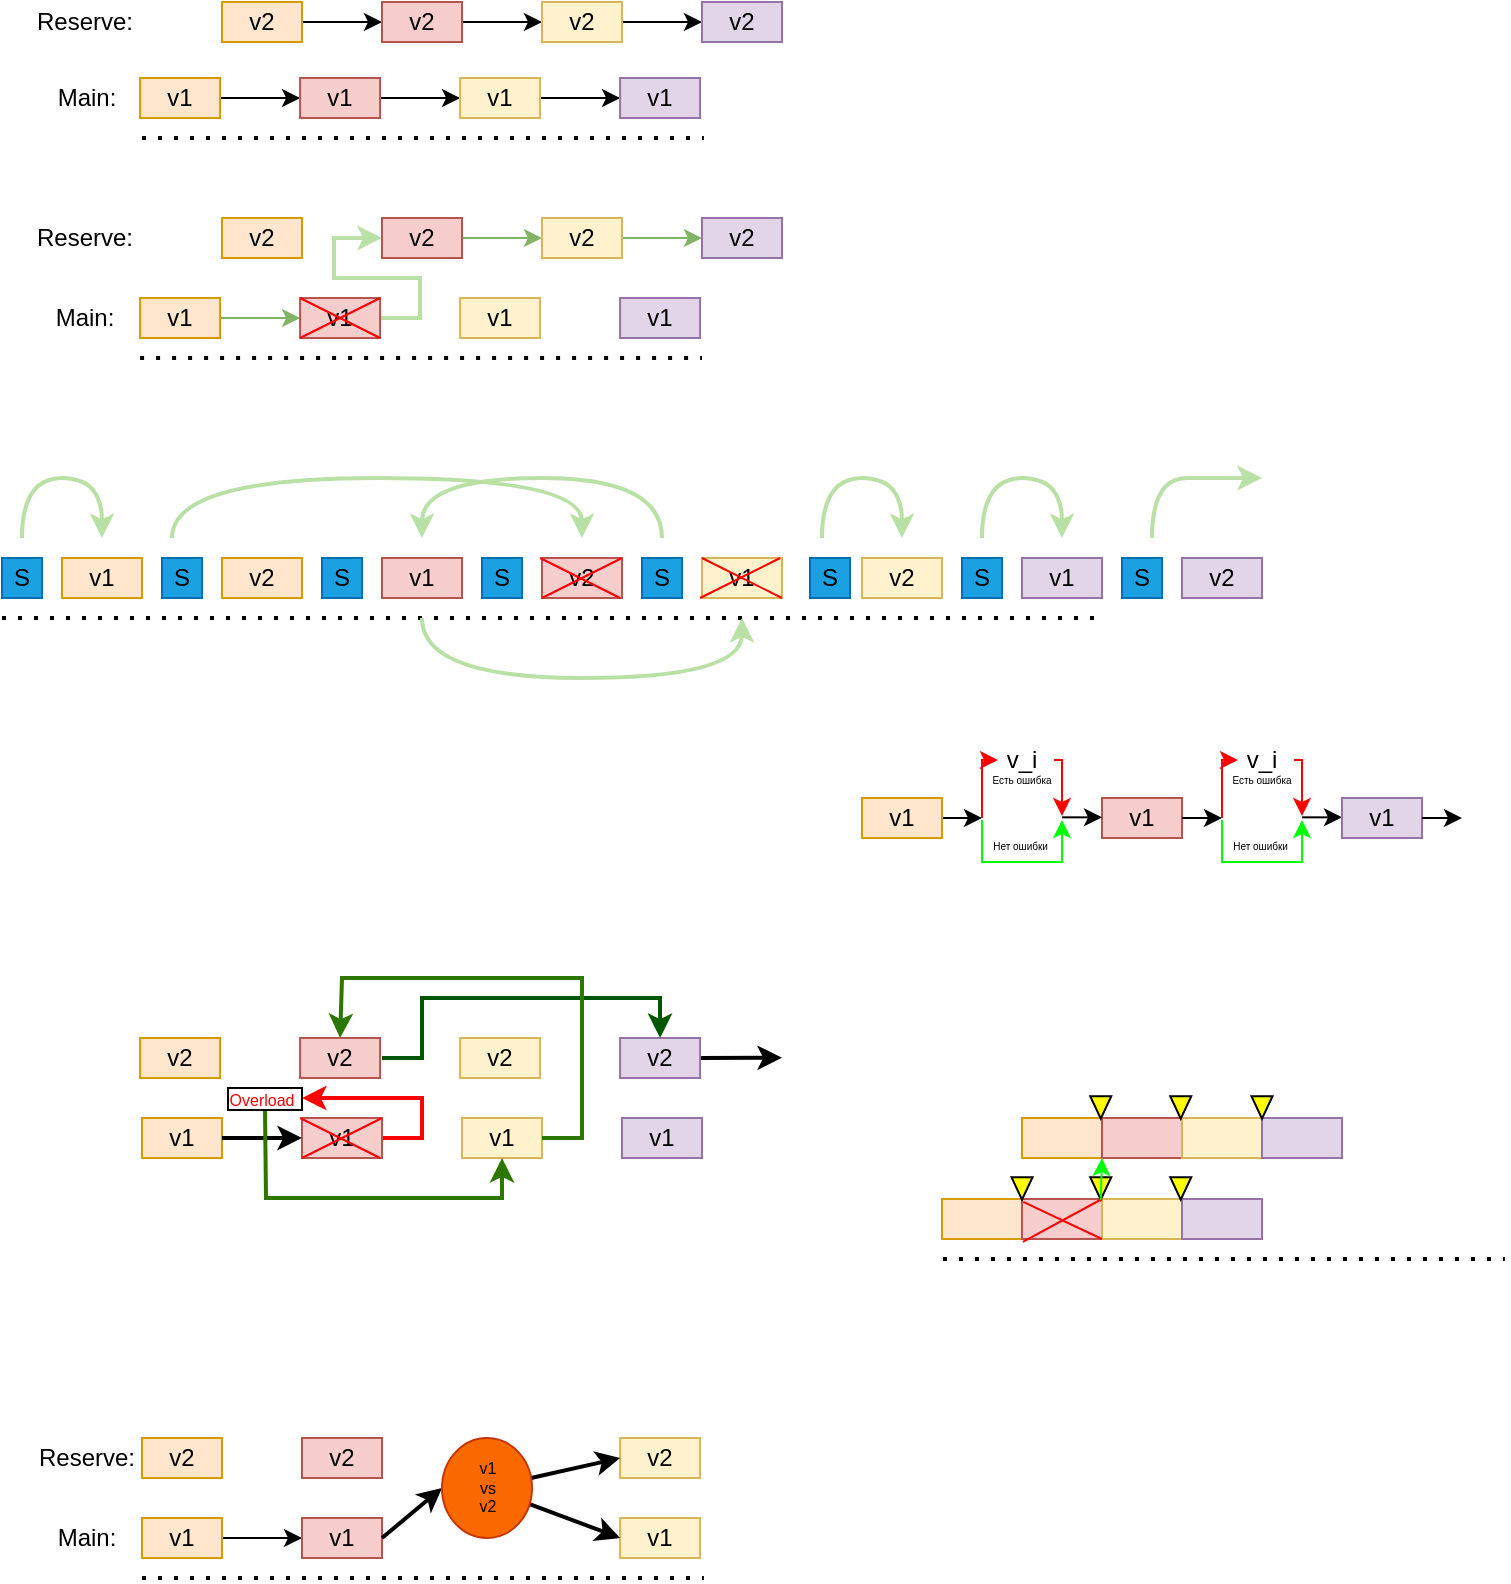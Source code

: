 <mxfile version="17.4.0" type="github">
  <diagram id="EM_qKB2MPKvF6qN4yPCp" name="Page-1">
    <mxGraphModel dx="475" dy="238" grid="0" gridSize="10" guides="1" tooltips="1" connect="1" arrows="1" fold="1" page="1" pageScale="1" pageWidth="827" pageHeight="1169" math="0" shadow="0">
      <root>
        <mxCell id="0" />
        <mxCell id="1" parent="0" />
        <mxCell id="EnMobQsevsdsLdu5N_tb-4" value="" style="edgeStyle=orthogonalEdgeStyle;rounded=0;orthogonalLoop=1;jettySize=auto;html=1;" parent="1" source="EnMobQsevsdsLdu5N_tb-1" target="EnMobQsevsdsLdu5N_tb-3" edge="1">
          <mxGeometry relative="1" as="geometry" />
        </mxCell>
        <mxCell id="EnMobQsevsdsLdu5N_tb-1" value="" style="rounded=0;whiteSpace=wrap;html=1;fillColor=#ffe6cc;strokeColor=#d79b00;" parent="1" vertex="1">
          <mxGeometry x="79.05" y="300" width="40" height="20" as="geometry" />
        </mxCell>
        <mxCell id="EnMobQsevsdsLdu5N_tb-2" value="" style="endArrow=none;dashed=1;html=1;dashPattern=1 3;strokeWidth=2;rounded=0;" parent="1" edge="1">
          <mxGeometry width="50" height="50" relative="1" as="geometry">
            <mxPoint x="80" y="330" as="sourcePoint" />
            <mxPoint x="360.952" y="330" as="targetPoint" />
          </mxGeometry>
        </mxCell>
        <mxCell id="EnMobQsevsdsLdu5N_tb-5" style="edgeStyle=orthogonalEdgeStyle;rounded=0;orthogonalLoop=1;jettySize=auto;html=1;" parent="1" source="EnMobQsevsdsLdu5N_tb-3" edge="1">
          <mxGeometry relative="1" as="geometry">
            <mxPoint x="239.05" y="310" as="targetPoint" />
          </mxGeometry>
        </mxCell>
        <mxCell id="EnMobQsevsdsLdu5N_tb-3" value="" style="whiteSpace=wrap;html=1;rounded=0;fillColor=#f8cecc;strokeColor=#b85450;" parent="1" vertex="1">
          <mxGeometry x="159.05" y="300" width="40" height="20" as="geometry" />
        </mxCell>
        <mxCell id="EnMobQsevsdsLdu5N_tb-8" value="" style="edgeStyle=orthogonalEdgeStyle;rounded=0;orthogonalLoop=1;jettySize=auto;html=1;" parent="1" source="EnMobQsevsdsLdu5N_tb-6" target="EnMobQsevsdsLdu5N_tb-7" edge="1">
          <mxGeometry relative="1" as="geometry" />
        </mxCell>
        <mxCell id="EnMobQsevsdsLdu5N_tb-6" value="" style="whiteSpace=wrap;html=1;rounded=0;fillColor=#fff2cc;strokeColor=#d6b656;" parent="1" vertex="1">
          <mxGeometry x="239.05" y="300" width="40" height="20" as="geometry" />
        </mxCell>
        <mxCell id="EnMobQsevsdsLdu5N_tb-7" value="" style="whiteSpace=wrap;html=1;rounded=0;fillColor=#e1d5e7;strokeColor=#9673a6;" parent="1" vertex="1">
          <mxGeometry x="319.05" y="300" width="40" height="20" as="geometry" />
        </mxCell>
        <mxCell id="EnMobQsevsdsLdu5N_tb-9" value="v1" style="text;html=1;strokeColor=none;fillColor=none;align=center;verticalAlign=middle;whiteSpace=wrap;rounded=0;" parent="1" vertex="1">
          <mxGeometry x="84.05" y="302.5" width="30" height="15" as="geometry" />
        </mxCell>
        <mxCell id="EnMobQsevsdsLdu5N_tb-14" value="v1" style="text;html=1;strokeColor=none;fillColor=none;align=center;verticalAlign=middle;whiteSpace=wrap;rounded=0;" parent="1" vertex="1">
          <mxGeometry x="164.05" y="302.5" width="30" height="15" as="geometry" />
        </mxCell>
        <mxCell id="EnMobQsevsdsLdu5N_tb-15" value="v1" style="text;html=1;strokeColor=none;fillColor=none;align=center;verticalAlign=middle;whiteSpace=wrap;rounded=0;" parent="1" vertex="1">
          <mxGeometry x="244.05" y="302.5" width="30" height="15" as="geometry" />
        </mxCell>
        <mxCell id="EnMobQsevsdsLdu5N_tb-16" value="v1" style="text;html=1;strokeColor=none;fillColor=none;align=center;verticalAlign=middle;whiteSpace=wrap;rounded=0;" parent="1" vertex="1">
          <mxGeometry x="324.05" y="302.5" width="30" height="15" as="geometry" />
        </mxCell>
        <mxCell id="EnMobQsevsdsLdu5N_tb-17" value="" style="edgeStyle=orthogonalEdgeStyle;rounded=0;orthogonalLoop=1;jettySize=auto;html=1;" parent="1" source="EnMobQsevsdsLdu5N_tb-18" target="EnMobQsevsdsLdu5N_tb-20" edge="1">
          <mxGeometry relative="1" as="geometry" />
        </mxCell>
        <mxCell id="EnMobQsevsdsLdu5N_tb-18" value="" style="rounded=0;whiteSpace=wrap;html=1;fillColor=#ffe6cc;strokeColor=#d79b00;" parent="1" vertex="1">
          <mxGeometry x="120" y="262" width="40" height="20" as="geometry" />
        </mxCell>
        <mxCell id="EnMobQsevsdsLdu5N_tb-19" style="edgeStyle=orthogonalEdgeStyle;rounded=0;orthogonalLoop=1;jettySize=auto;html=1;" parent="1" source="EnMobQsevsdsLdu5N_tb-20" edge="1">
          <mxGeometry relative="1" as="geometry">
            <mxPoint x="280" y="272" as="targetPoint" />
          </mxGeometry>
        </mxCell>
        <mxCell id="EnMobQsevsdsLdu5N_tb-20" value="" style="whiteSpace=wrap;html=1;rounded=0;fillColor=#f8cecc;strokeColor=#b85450;" parent="1" vertex="1">
          <mxGeometry x="200" y="262" width="40" height="20" as="geometry" />
        </mxCell>
        <mxCell id="EnMobQsevsdsLdu5N_tb-21" value="" style="edgeStyle=orthogonalEdgeStyle;rounded=0;orthogonalLoop=1;jettySize=auto;html=1;" parent="1" source="EnMobQsevsdsLdu5N_tb-22" target="EnMobQsevsdsLdu5N_tb-23" edge="1">
          <mxGeometry relative="1" as="geometry" />
        </mxCell>
        <mxCell id="EnMobQsevsdsLdu5N_tb-22" value="" style="whiteSpace=wrap;html=1;rounded=0;fillColor=#fff2cc;strokeColor=#d6b656;" parent="1" vertex="1">
          <mxGeometry x="280" y="262" width="40" height="20" as="geometry" />
        </mxCell>
        <mxCell id="EnMobQsevsdsLdu5N_tb-23" value="" style="whiteSpace=wrap;html=1;rounded=0;fillColor=#e1d5e7;strokeColor=#9673a6;" parent="1" vertex="1">
          <mxGeometry x="360" y="262" width="40" height="20" as="geometry" />
        </mxCell>
        <mxCell id="EnMobQsevsdsLdu5N_tb-24" value="v2" style="text;html=1;strokeColor=none;fillColor=none;align=center;verticalAlign=middle;whiteSpace=wrap;rounded=0;" parent="1" vertex="1">
          <mxGeometry x="125" y="264.5" width="30" height="15" as="geometry" />
        </mxCell>
        <mxCell id="EnMobQsevsdsLdu5N_tb-28" value="v2" style="text;html=1;strokeColor=none;fillColor=none;align=center;verticalAlign=middle;whiteSpace=wrap;rounded=0;" parent="1" vertex="1">
          <mxGeometry x="205" y="264.5" width="30" height="15" as="geometry" />
        </mxCell>
        <mxCell id="EnMobQsevsdsLdu5N_tb-29" value="v2" style="text;html=1;strokeColor=none;fillColor=none;align=center;verticalAlign=middle;whiteSpace=wrap;rounded=0;" parent="1" vertex="1">
          <mxGeometry x="285" y="264.5" width="30" height="15" as="geometry" />
        </mxCell>
        <mxCell id="EnMobQsevsdsLdu5N_tb-30" value="v2" style="text;html=1;strokeColor=none;fillColor=none;align=center;verticalAlign=middle;whiteSpace=wrap;rounded=0;" parent="1" vertex="1">
          <mxGeometry x="365" y="264.5" width="30" height="15" as="geometry" />
        </mxCell>
        <mxCell id="EnMobQsevsdsLdu5N_tb-31" value="Main:" style="text;html=1;strokeColor=none;fillColor=none;align=center;verticalAlign=middle;whiteSpace=wrap;rounded=0;" parent="1" vertex="1">
          <mxGeometry x="25" y="300" width="55" height="20" as="geometry" />
        </mxCell>
        <mxCell id="EnMobQsevsdsLdu5N_tb-32" value="Reserve:" style="text;html=1;strokeColor=none;fillColor=none;align=center;verticalAlign=middle;whiteSpace=wrap;rounded=0;" parent="1" vertex="1">
          <mxGeometry x="24.05" y="262" width="55" height="20" as="geometry" />
        </mxCell>
        <mxCell id="EnMobQsevsdsLdu5N_tb-56" value="" style="edgeStyle=orthogonalEdgeStyle;rounded=0;orthogonalLoop=1;jettySize=auto;html=1;fillColor=#d5e8d4;strokeColor=#82b366;" parent="1" source="EnMobQsevsdsLdu5N_tb-57" target="EnMobQsevsdsLdu5N_tb-60" edge="1">
          <mxGeometry relative="1" as="geometry" />
        </mxCell>
        <mxCell id="EnMobQsevsdsLdu5N_tb-57" value="" style="rounded=0;whiteSpace=wrap;html=1;fillColor=#ffe6cc;strokeColor=#d79b00;" parent="1" vertex="1">
          <mxGeometry x="79.05" y="410" width="40" height="20" as="geometry" />
        </mxCell>
        <mxCell id="EnMobQsevsdsLdu5N_tb-58" value="" style="endArrow=none;dashed=1;html=1;dashPattern=1 3;strokeWidth=2;rounded=0;" parent="1" edge="1">
          <mxGeometry width="50" height="50" relative="1" as="geometry">
            <mxPoint x="79.05" y="440" as="sourcePoint" />
            <mxPoint x="360.002" y="440" as="targetPoint" />
          </mxGeometry>
        </mxCell>
        <mxCell id="EnMobQsevsdsLdu5N_tb-84" style="edgeStyle=orthogonalEdgeStyle;rounded=0;orthogonalLoop=1;jettySize=auto;html=1;exitX=1;exitY=0.5;exitDx=0;exitDy=0;entryX=0;entryY=0.5;entryDx=0;entryDy=0;strokeColor=#B9E0A5;strokeWidth=2;" parent="1" source="EnMobQsevsdsLdu5N_tb-60" target="EnMobQsevsdsLdu5N_tb-71" edge="1">
          <mxGeometry relative="1" as="geometry">
            <Array as="points">
              <mxPoint x="219" y="420" />
              <mxPoint x="219" y="400" />
              <mxPoint x="176" y="400" />
              <mxPoint x="176" y="380" />
            </Array>
          </mxGeometry>
        </mxCell>
        <mxCell id="EnMobQsevsdsLdu5N_tb-60" value="" style="whiteSpace=wrap;html=1;rounded=0;fillColor=#f8cecc;strokeColor=#b85450;" parent="1" vertex="1">
          <mxGeometry x="159.05" y="410" width="40" height="20" as="geometry" />
        </mxCell>
        <mxCell id="EnMobQsevsdsLdu5N_tb-62" value="" style="whiteSpace=wrap;html=1;rounded=0;fillColor=#fff2cc;strokeColor=#d6b656;" parent="1" vertex="1">
          <mxGeometry x="239.05" y="410" width="40" height="20" as="geometry" />
        </mxCell>
        <mxCell id="EnMobQsevsdsLdu5N_tb-63" value="" style="whiteSpace=wrap;html=1;rounded=0;fillColor=#e1d5e7;strokeColor=#9673a6;" parent="1" vertex="1">
          <mxGeometry x="319.05" y="410" width="40" height="20" as="geometry" />
        </mxCell>
        <mxCell id="EnMobQsevsdsLdu5N_tb-64" value="v1" style="text;html=1;strokeColor=none;fillColor=none;align=center;verticalAlign=middle;whiteSpace=wrap;rounded=0;" parent="1" vertex="1">
          <mxGeometry x="84.05" y="412.5" width="30" height="15" as="geometry" />
        </mxCell>
        <mxCell id="EnMobQsevsdsLdu5N_tb-65" value="v1" style="text;html=1;strokeColor=none;fillColor=none;align=center;verticalAlign=middle;whiteSpace=wrap;rounded=0;" parent="1" vertex="1">
          <mxGeometry x="164.05" y="412.5" width="30" height="15" as="geometry" />
        </mxCell>
        <mxCell id="EnMobQsevsdsLdu5N_tb-66" value="v1" style="text;html=1;strokeColor=none;fillColor=none;align=center;verticalAlign=middle;whiteSpace=wrap;rounded=0;" parent="1" vertex="1">
          <mxGeometry x="244.05" y="412.5" width="30" height="15" as="geometry" />
        </mxCell>
        <mxCell id="EnMobQsevsdsLdu5N_tb-67" value="v1" style="text;html=1;strokeColor=none;fillColor=none;align=center;verticalAlign=middle;whiteSpace=wrap;rounded=0;" parent="1" vertex="1">
          <mxGeometry x="324.05" y="412.5" width="30" height="15" as="geometry" />
        </mxCell>
        <mxCell id="EnMobQsevsdsLdu5N_tb-69" value="" style="rounded=0;whiteSpace=wrap;html=1;fillColor=#ffe6cc;strokeColor=#d79b00;" parent="1" vertex="1">
          <mxGeometry x="120" y="370" width="40" height="20" as="geometry" />
        </mxCell>
        <mxCell id="EnMobQsevsdsLdu5N_tb-70" style="edgeStyle=orthogonalEdgeStyle;rounded=0;orthogonalLoop=1;jettySize=auto;html=1;fillColor=#d5e8d4;strokeColor=#82b366;" parent="1" source="EnMobQsevsdsLdu5N_tb-71" edge="1">
          <mxGeometry relative="1" as="geometry">
            <mxPoint x="280.0" y="380" as="targetPoint" />
          </mxGeometry>
        </mxCell>
        <mxCell id="EnMobQsevsdsLdu5N_tb-71" value="" style="whiteSpace=wrap;html=1;rounded=0;fillColor=#f8cecc;strokeColor=#b85450;" parent="1" vertex="1">
          <mxGeometry x="200" y="370" width="40" height="20" as="geometry" />
        </mxCell>
        <mxCell id="EnMobQsevsdsLdu5N_tb-72" value="" style="edgeStyle=orthogonalEdgeStyle;rounded=0;orthogonalLoop=1;jettySize=auto;html=1;fillColor=#d5e8d4;strokeColor=#82b366;" parent="1" source="EnMobQsevsdsLdu5N_tb-73" target="EnMobQsevsdsLdu5N_tb-74" edge="1">
          <mxGeometry relative="1" as="geometry" />
        </mxCell>
        <mxCell id="EnMobQsevsdsLdu5N_tb-73" value="" style="whiteSpace=wrap;html=1;rounded=0;fillColor=#fff2cc;strokeColor=#d6b656;" parent="1" vertex="1">
          <mxGeometry x="280" y="370" width="40" height="20" as="geometry" />
        </mxCell>
        <mxCell id="EnMobQsevsdsLdu5N_tb-74" value="" style="whiteSpace=wrap;html=1;rounded=0;fillColor=#e1d5e7;strokeColor=#9673a6;" parent="1" vertex="1">
          <mxGeometry x="360" y="370" width="40" height="20" as="geometry" />
        </mxCell>
        <mxCell id="EnMobQsevsdsLdu5N_tb-75" value="v2" style="text;html=1;strokeColor=none;fillColor=none;align=center;verticalAlign=middle;whiteSpace=wrap;rounded=0;" parent="1" vertex="1">
          <mxGeometry x="125" y="372.5" width="30" height="15" as="geometry" />
        </mxCell>
        <mxCell id="EnMobQsevsdsLdu5N_tb-76" value="v2" style="text;html=1;strokeColor=none;fillColor=none;align=center;verticalAlign=middle;whiteSpace=wrap;rounded=0;" parent="1" vertex="1">
          <mxGeometry x="205" y="372.5" width="30" height="15" as="geometry" />
        </mxCell>
        <mxCell id="EnMobQsevsdsLdu5N_tb-77" value="v2" style="text;html=1;strokeColor=none;fillColor=none;align=center;verticalAlign=middle;whiteSpace=wrap;rounded=0;" parent="1" vertex="1">
          <mxGeometry x="285" y="372.5" width="30" height="15" as="geometry" />
        </mxCell>
        <mxCell id="EnMobQsevsdsLdu5N_tb-78" value="v2" style="text;html=1;strokeColor=none;fillColor=none;align=center;verticalAlign=middle;whiteSpace=wrap;rounded=0;" parent="1" vertex="1">
          <mxGeometry x="365" y="372.5" width="30" height="15" as="geometry" />
        </mxCell>
        <mxCell id="EnMobQsevsdsLdu5N_tb-79" value="Main:" style="text;html=1;strokeColor=none;fillColor=none;align=center;verticalAlign=middle;whiteSpace=wrap;rounded=0;" parent="1" vertex="1">
          <mxGeometry x="24.05" y="410" width="55" height="20" as="geometry" />
        </mxCell>
        <mxCell id="EnMobQsevsdsLdu5N_tb-80" value="Reserve:" style="text;html=1;strokeColor=none;fillColor=none;align=center;verticalAlign=middle;whiteSpace=wrap;rounded=0;" parent="1" vertex="1">
          <mxGeometry x="24.05" y="370" width="55" height="20" as="geometry" />
        </mxCell>
        <mxCell id="EnMobQsevsdsLdu5N_tb-81" value="" style="endArrow=none;html=1;rounded=0;strokeColor=#FF0000;" parent="1" edge="1">
          <mxGeometry width="50" height="50" relative="1" as="geometry">
            <mxPoint x="159.05" y="430" as="sourcePoint" />
            <mxPoint x="199.05" y="410" as="targetPoint" />
          </mxGeometry>
        </mxCell>
        <mxCell id="EnMobQsevsdsLdu5N_tb-82" value="" style="endArrow=none;html=1;rounded=0;strokeColor=#FF0000;" parent="1" edge="1">
          <mxGeometry width="50" height="50" relative="1" as="geometry">
            <mxPoint x="159.05" y="410" as="sourcePoint" />
            <mxPoint x="199.05" y="430" as="targetPoint" />
            <Array as="points">
              <mxPoint x="179.05" y="420" />
            </Array>
          </mxGeometry>
        </mxCell>
        <mxCell id="EnMobQsevsdsLdu5N_tb-86" value="" style="rounded=0;whiteSpace=wrap;html=1;fillColor=#ffe6cc;strokeColor=#d79b00;" parent="1" vertex="1">
          <mxGeometry x="40" y="540" width="40" height="20" as="geometry" />
        </mxCell>
        <mxCell id="EnMobQsevsdsLdu5N_tb-88" value="" style="whiteSpace=wrap;html=1;rounded=0;fillColor=#f8cecc;strokeColor=#b85450;" parent="1" vertex="1">
          <mxGeometry x="200" y="540" width="40" height="20" as="geometry" />
        </mxCell>
        <mxCell id="EnMobQsevsdsLdu5N_tb-90" value="" style="whiteSpace=wrap;html=1;rounded=0;fillColor=#fff2cc;strokeColor=#d6b656;" parent="1" vertex="1">
          <mxGeometry x="360" y="540" width="40" height="20" as="geometry" />
        </mxCell>
        <mxCell id="EnMobQsevsdsLdu5N_tb-91" value="" style="whiteSpace=wrap;html=1;rounded=0;fillColor=#e1d5e7;strokeColor=#9673a6;" parent="1" vertex="1">
          <mxGeometry x="520" y="540" width="40" height="20" as="geometry" />
        </mxCell>
        <mxCell id="EnMobQsevsdsLdu5N_tb-92" value="v1" style="text;html=1;strokeColor=none;fillColor=none;align=center;verticalAlign=middle;whiteSpace=wrap;rounded=0;" parent="1" vertex="1">
          <mxGeometry x="45" y="542.5" width="30" height="15" as="geometry" />
        </mxCell>
        <mxCell id="EnMobQsevsdsLdu5N_tb-93" value="v1" style="text;html=1;strokeColor=none;fillColor=none;align=center;verticalAlign=middle;whiteSpace=wrap;rounded=0;" parent="1" vertex="1">
          <mxGeometry x="205" y="542.5" width="30" height="15" as="geometry" />
        </mxCell>
        <mxCell id="EnMobQsevsdsLdu5N_tb-94" value="v1" style="text;html=1;strokeColor=none;fillColor=none;align=center;verticalAlign=middle;whiteSpace=wrap;rounded=0;" parent="1" vertex="1">
          <mxGeometry x="365" y="542.5" width="30" height="15" as="geometry" />
        </mxCell>
        <mxCell id="EnMobQsevsdsLdu5N_tb-95" value="v1" style="text;html=1;strokeColor=none;fillColor=none;align=center;verticalAlign=middle;whiteSpace=wrap;rounded=0;" parent="1" vertex="1">
          <mxGeometry x="525" y="542.5" width="30" height="15" as="geometry" />
        </mxCell>
        <mxCell id="EnMobQsevsdsLdu5N_tb-97" value="" style="rounded=0;whiteSpace=wrap;html=1;fillColor=#ffe6cc;strokeColor=#d79b00;" parent="1" vertex="1">
          <mxGeometry x="120" y="540" width="40" height="20" as="geometry" />
        </mxCell>
        <mxCell id="EnMobQsevsdsLdu5N_tb-99" value="" style="whiteSpace=wrap;html=1;rounded=0;fillColor=#f8cecc;strokeColor=#b85450;" parent="1" vertex="1">
          <mxGeometry x="280" y="540" width="40" height="20" as="geometry" />
        </mxCell>
        <mxCell id="EnMobQsevsdsLdu5N_tb-101" value="" style="whiteSpace=wrap;html=1;rounded=0;fillColor=#fff2cc;strokeColor=#d6b656;" parent="1" vertex="1">
          <mxGeometry x="440" y="540" width="40" height="20" as="geometry" />
        </mxCell>
        <mxCell id="EnMobQsevsdsLdu5N_tb-102" value="" style="whiteSpace=wrap;html=1;rounded=0;fillColor=#e1d5e7;strokeColor=#9673a6;" parent="1" vertex="1">
          <mxGeometry x="600" y="540" width="40" height="20" as="geometry" />
        </mxCell>
        <mxCell id="EnMobQsevsdsLdu5N_tb-103" value="v2" style="text;html=1;strokeColor=none;fillColor=none;align=center;verticalAlign=middle;whiteSpace=wrap;rounded=0;" parent="1" vertex="1">
          <mxGeometry x="125" y="542.5" width="30" height="15" as="geometry" />
        </mxCell>
        <mxCell id="EnMobQsevsdsLdu5N_tb-104" value="v2" style="text;html=1;strokeColor=none;fillColor=none;align=center;verticalAlign=middle;whiteSpace=wrap;rounded=0;" parent="1" vertex="1">
          <mxGeometry x="285" y="542.5" width="30" height="15" as="geometry" />
        </mxCell>
        <mxCell id="EnMobQsevsdsLdu5N_tb-105" value="v2" style="text;html=1;strokeColor=none;fillColor=none;align=center;verticalAlign=middle;whiteSpace=wrap;rounded=0;" parent="1" vertex="1">
          <mxGeometry x="445" y="542.5" width="30" height="15" as="geometry" />
        </mxCell>
        <mxCell id="EnMobQsevsdsLdu5N_tb-106" value="v2" style="text;html=1;strokeColor=none;fillColor=none;align=center;verticalAlign=middle;whiteSpace=wrap;rounded=0;" parent="1" vertex="1">
          <mxGeometry x="605" y="542.5" width="30" height="15" as="geometry" />
        </mxCell>
        <mxCell id="EnMobQsevsdsLdu5N_tb-108" value="" style="rounded=0;whiteSpace=wrap;html=1;fillColor=#1ba1e2;fontColor=#ffffff;strokeColor=#006EAF;" parent="1" vertex="1">
          <mxGeometry x="170" y="540" width="20" height="20" as="geometry" />
        </mxCell>
        <mxCell id="EnMobQsevsdsLdu5N_tb-109" value="S" style="text;html=1;strokeColor=none;fillColor=none;align=center;verticalAlign=middle;whiteSpace=wrap;rounded=0;" parent="1" vertex="1">
          <mxGeometry x="175" y="545" width="10" height="10" as="geometry" />
        </mxCell>
        <mxCell id="EnMobQsevsdsLdu5N_tb-110" value="" style="rounded=0;whiteSpace=wrap;html=1;fillColor=#1ba1e2;fontColor=#ffffff;strokeColor=#006EAF;" parent="1" vertex="1">
          <mxGeometry x="330" y="540" width="20" height="20" as="geometry" />
        </mxCell>
        <mxCell id="EnMobQsevsdsLdu5N_tb-111" value="S" style="text;html=1;strokeColor=none;fillColor=none;align=center;verticalAlign=middle;whiteSpace=wrap;rounded=0;" parent="1" vertex="1">
          <mxGeometry x="335" y="545" width="10" height="10" as="geometry" />
        </mxCell>
        <mxCell id="EnMobQsevsdsLdu5N_tb-112" value="" style="rounded=0;whiteSpace=wrap;html=1;fillColor=#1ba1e2;fontColor=#ffffff;strokeColor=#006EAF;" parent="1" vertex="1">
          <mxGeometry x="490" y="540" width="20" height="20" as="geometry" />
        </mxCell>
        <mxCell id="EnMobQsevsdsLdu5N_tb-113" value="S" style="text;html=1;strokeColor=none;fillColor=none;align=center;verticalAlign=middle;whiteSpace=wrap;rounded=0;" parent="1" vertex="1">
          <mxGeometry x="495" y="545" width="10" height="10" as="geometry" />
        </mxCell>
        <mxCell id="EnMobQsevsdsLdu5N_tb-115" value="" style="endArrow=none;dashed=1;html=1;dashPattern=1 3;strokeWidth=2;rounded=0;" parent="1" edge="1">
          <mxGeometry width="50" height="50" relative="1" as="geometry">
            <mxPoint x="10" y="570" as="sourcePoint" />
            <mxPoint x="560" y="570" as="targetPoint" />
          </mxGeometry>
        </mxCell>
        <mxCell id="EnMobQsevsdsLdu5N_tb-116" value="" style="rounded=0;whiteSpace=wrap;html=1;fillColor=#1ba1e2;fontColor=#ffffff;strokeColor=#006EAF;" parent="1" vertex="1">
          <mxGeometry x="10" y="540" width="20" height="20" as="geometry" />
        </mxCell>
        <mxCell id="EnMobQsevsdsLdu5N_tb-117" value="S" style="text;html=1;strokeColor=none;fillColor=none;align=center;verticalAlign=middle;whiteSpace=wrap;rounded=0;" parent="1" vertex="1">
          <mxGeometry x="15" y="545" width="10" height="10" as="geometry" />
        </mxCell>
        <mxCell id="EnMobQsevsdsLdu5N_tb-118" value="" style="curved=1;endArrow=classic;html=1;rounded=0;strokeColor=#B9E0A5;strokeWidth=2;" parent="1" edge="1">
          <mxGeometry width="50" height="50" relative="1" as="geometry">
            <mxPoint x="20" y="530" as="sourcePoint" />
            <mxPoint x="60" y="530" as="targetPoint" />
            <Array as="points">
              <mxPoint x="20" y="500" />
              <mxPoint x="60" y="500" />
            </Array>
          </mxGeometry>
        </mxCell>
        <mxCell id="EnMobQsevsdsLdu5N_tb-119" value="" style="rounded=0;whiteSpace=wrap;html=1;fillColor=#1ba1e2;fontColor=#ffffff;strokeColor=#006EAF;" parent="1" vertex="1">
          <mxGeometry x="90" y="540" width="20" height="20" as="geometry" />
        </mxCell>
        <mxCell id="EnMobQsevsdsLdu5N_tb-120" value="S" style="text;html=1;strokeColor=none;fillColor=none;align=center;verticalAlign=middle;whiteSpace=wrap;rounded=0;" parent="1" vertex="1">
          <mxGeometry x="95" y="545" width="10" height="10" as="geometry" />
        </mxCell>
        <mxCell id="EnMobQsevsdsLdu5N_tb-121" value="" style="rounded=0;whiteSpace=wrap;html=1;fillColor=#1ba1e2;fontColor=#ffffff;strokeColor=#006EAF;" parent="1" vertex="1">
          <mxGeometry x="250" y="540" width="20" height="20" as="geometry" />
        </mxCell>
        <mxCell id="EnMobQsevsdsLdu5N_tb-122" value="S" style="text;html=1;strokeColor=none;fillColor=none;align=center;verticalAlign=middle;whiteSpace=wrap;rounded=0;" parent="1" vertex="1">
          <mxGeometry x="255" y="545" width="10" height="10" as="geometry" />
        </mxCell>
        <mxCell id="EnMobQsevsdsLdu5N_tb-125" value="" style="rounded=0;whiteSpace=wrap;html=1;fillColor=#1ba1e2;fontColor=#ffffff;strokeColor=#006EAF;" parent="1" vertex="1">
          <mxGeometry x="414" y="540" width="20" height="20" as="geometry" />
        </mxCell>
        <mxCell id="EnMobQsevsdsLdu5N_tb-126" value="S" style="text;html=1;strokeColor=none;fillColor=none;align=center;verticalAlign=middle;whiteSpace=wrap;rounded=0;" parent="1" vertex="1">
          <mxGeometry x="419" y="545" width="10" height="10" as="geometry" />
        </mxCell>
        <mxCell id="EnMobQsevsdsLdu5N_tb-127" value="" style="rounded=0;whiteSpace=wrap;html=1;fillColor=#1ba1e2;fontColor=#ffffff;strokeColor=#006EAF;" parent="1" vertex="1">
          <mxGeometry x="570" y="540" width="20" height="20" as="geometry" />
        </mxCell>
        <mxCell id="EnMobQsevsdsLdu5N_tb-128" value="S" style="text;html=1;strokeColor=none;fillColor=none;align=center;verticalAlign=middle;whiteSpace=wrap;rounded=0;" parent="1" vertex="1">
          <mxGeometry x="575" y="545" width="10" height="10" as="geometry" />
        </mxCell>
        <mxCell id="EnMobQsevsdsLdu5N_tb-129" value="" style="curved=1;endArrow=classic;html=1;rounded=0;strokeColor=#B9E0A5;strokeWidth=2;" parent="1" edge="1">
          <mxGeometry width="50" height="50" relative="1" as="geometry">
            <mxPoint x="95" y="530" as="sourcePoint" />
            <mxPoint x="300" y="530" as="targetPoint" />
            <Array as="points">
              <mxPoint x="95" y="500" />
              <mxPoint x="300" y="500" />
            </Array>
          </mxGeometry>
        </mxCell>
        <mxCell id="EnMobQsevsdsLdu5N_tb-130" value="" style="endArrow=none;html=1;rounded=0;strokeColor=#FF0000;" parent="1" edge="1">
          <mxGeometry width="50" height="50" relative="1" as="geometry">
            <mxPoint x="359.05" y="560" as="sourcePoint" />
            <mxPoint x="399.05" y="540" as="targetPoint" />
          </mxGeometry>
        </mxCell>
        <mxCell id="EnMobQsevsdsLdu5N_tb-131" value="" style="endArrow=none;html=1;rounded=0;strokeColor=#FF0000;exitX=0;exitY=0;exitDx=0;exitDy=0;entryX=1;entryY=1;entryDx=0;entryDy=0;" parent="1" source="EnMobQsevsdsLdu5N_tb-90" target="EnMobQsevsdsLdu5N_tb-90" edge="1">
          <mxGeometry width="50" height="50" relative="1" as="geometry">
            <mxPoint x="369.05" y="570" as="sourcePoint" />
            <mxPoint x="409.05" y="550" as="targetPoint" />
          </mxGeometry>
        </mxCell>
        <mxCell id="EnMobQsevsdsLdu5N_tb-132" value="" style="endArrow=none;html=1;rounded=0;strokeColor=#FF0000;exitX=0;exitY=0;exitDx=0;exitDy=0;entryX=1;entryY=1;entryDx=0;entryDy=0;" parent="1" edge="1">
          <mxGeometry width="50" height="50" relative="1" as="geometry">
            <mxPoint x="279.05" y="540" as="sourcePoint" />
            <mxPoint x="319.05" y="560" as="targetPoint" />
          </mxGeometry>
        </mxCell>
        <mxCell id="EnMobQsevsdsLdu5N_tb-133" value="" style="endArrow=none;html=1;rounded=0;strokeColor=#FF0000;exitX=0;exitY=1;exitDx=0;exitDy=0;entryX=1;entryY=0;entryDx=0;entryDy=0;" parent="1" source="EnMobQsevsdsLdu5N_tb-99" target="EnMobQsevsdsLdu5N_tb-99" edge="1">
          <mxGeometry width="50" height="50" relative="1" as="geometry">
            <mxPoint x="289.05" y="550" as="sourcePoint" />
            <mxPoint x="329.05" y="570" as="targetPoint" />
          </mxGeometry>
        </mxCell>
        <mxCell id="EnMobQsevsdsLdu5N_tb-134" value="" style="curved=1;endArrow=classic;html=1;rounded=0;strokeColor=#B9E0A5;strokeWidth=2;" parent="1" edge="1">
          <mxGeometry width="50" height="50" relative="1" as="geometry">
            <mxPoint x="340" y="530" as="sourcePoint" />
            <mxPoint x="220" y="530" as="targetPoint" />
            <Array as="points">
              <mxPoint x="340" y="500" />
              <mxPoint x="220" y="500" />
            </Array>
          </mxGeometry>
        </mxCell>
        <mxCell id="EnMobQsevsdsLdu5N_tb-135" value="" style="curved=1;endArrow=classic;html=1;rounded=0;strokeColor=#B9E0A5;strokeWidth=2;" parent="1" edge="1">
          <mxGeometry width="50" height="50" relative="1" as="geometry">
            <mxPoint x="220" y="570" as="sourcePoint" />
            <mxPoint x="380" y="570" as="targetPoint" />
            <Array as="points">
              <mxPoint x="220" y="600" />
              <mxPoint x="380" y="600" />
            </Array>
          </mxGeometry>
        </mxCell>
        <mxCell id="EnMobQsevsdsLdu5N_tb-136" value="" style="curved=1;endArrow=classic;html=1;rounded=0;strokeColor=#B9E0A5;strokeWidth=2;" parent="1" edge="1">
          <mxGeometry width="50" height="50" relative="1" as="geometry">
            <mxPoint x="420" y="530" as="sourcePoint" />
            <mxPoint x="460" y="530" as="targetPoint" />
            <Array as="points">
              <mxPoint x="420" y="500" />
              <mxPoint x="460" y="500" />
            </Array>
          </mxGeometry>
        </mxCell>
        <mxCell id="EnMobQsevsdsLdu5N_tb-137" value="" style="curved=1;endArrow=classic;html=1;rounded=0;strokeColor=#B9E0A5;strokeWidth=2;" parent="1" edge="1">
          <mxGeometry width="50" height="50" relative="1" as="geometry">
            <mxPoint x="585" y="530" as="sourcePoint" />
            <mxPoint x="640" y="500" as="targetPoint" />
            <Array as="points">
              <mxPoint x="585" y="500" />
              <mxPoint x="620" y="500" />
            </Array>
          </mxGeometry>
        </mxCell>
        <mxCell id="EnMobQsevsdsLdu5N_tb-138" value="" style="curved=1;endArrow=classic;html=1;rounded=0;strokeColor=#B9E0A5;strokeWidth=2;" parent="1" edge="1">
          <mxGeometry width="50" height="50" relative="1" as="geometry">
            <mxPoint x="500" y="530" as="sourcePoint" />
            <mxPoint x="540" y="530" as="targetPoint" />
            <Array as="points">
              <mxPoint x="500" y="500" />
              <mxPoint x="540" y="500" />
            </Array>
          </mxGeometry>
        </mxCell>
        <mxCell id="EnMobQsevsdsLdu5N_tb-140" value="" style="rounded=0;whiteSpace=wrap;html=1;fillColor=#ffe6cc;strokeColor=#d79b00;" parent="1" vertex="1">
          <mxGeometry x="79.05" y="780" width="40" height="20" as="geometry" />
        </mxCell>
        <mxCell id="EnMobQsevsdsLdu5N_tb-142" value="" style="whiteSpace=wrap;html=1;rounded=0;fillColor=#f8cecc;strokeColor=#b85450;" parent="1" vertex="1">
          <mxGeometry x="159.05" y="780" width="40" height="20" as="geometry" />
        </mxCell>
        <mxCell id="EnMobQsevsdsLdu5N_tb-144" value="" style="whiteSpace=wrap;html=1;rounded=0;fillColor=#fff2cc;strokeColor=#d6b656;" parent="1" vertex="1">
          <mxGeometry x="239.05" y="780" width="40" height="20" as="geometry" />
        </mxCell>
        <mxCell id="EnMobQsevsdsLdu5N_tb-180" style="edgeStyle=none;shape=connector;orthogonalLoop=1;jettySize=auto;html=1;exitX=1;exitY=0.5;exitDx=0;exitDy=0;labelBackgroundColor=default;fontFamily=Helvetica;fontSize=8;fontColor=#FF0000;endArrow=classic;strokeColor=#000000;strokeWidth=2;curved=1;" parent="1" source="EnMobQsevsdsLdu5N_tb-145" edge="1">
          <mxGeometry relative="1" as="geometry">
            <mxPoint x="400" y="789.895" as="targetPoint" />
          </mxGeometry>
        </mxCell>
        <mxCell id="EnMobQsevsdsLdu5N_tb-145" value="" style="whiteSpace=wrap;html=1;rounded=0;fillColor=#e1d5e7;strokeColor=#9673a6;" parent="1" vertex="1">
          <mxGeometry x="319.05" y="780" width="40" height="20" as="geometry" />
        </mxCell>
        <mxCell id="EnMobQsevsdsLdu5N_tb-146" value="v2" style="text;html=1;strokeColor=none;fillColor=none;align=center;verticalAlign=middle;whiteSpace=wrap;rounded=0;" parent="1" vertex="1">
          <mxGeometry x="84.05" y="782.5" width="30" height="15" as="geometry" />
        </mxCell>
        <mxCell id="EnMobQsevsdsLdu5N_tb-179" style="edgeStyle=none;shape=connector;rounded=0;orthogonalLoop=1;jettySize=auto;html=1;labelBackgroundColor=default;fontFamily=Helvetica;fontSize=8;fontColor=#FF0000;endArrow=classic;strokeColor=#005700;strokeWidth=2;entryX=0.5;entryY=0;entryDx=0;entryDy=0;fillColor=#008a00;" parent="1" target="EnMobQsevsdsLdu5N_tb-145" edge="1">
          <mxGeometry relative="1" as="geometry">
            <mxPoint x="240" y="760" as="targetPoint" />
            <mxPoint x="200" y="790" as="sourcePoint" />
            <Array as="points">
              <mxPoint x="220" y="790" />
              <mxPoint x="220" y="760" />
              <mxPoint x="339" y="760" />
            </Array>
          </mxGeometry>
        </mxCell>
        <mxCell id="EnMobQsevsdsLdu5N_tb-147" value="v2" style="text;html=1;strokeColor=none;fillColor=none;align=center;verticalAlign=middle;whiteSpace=wrap;rounded=0;" parent="1" vertex="1">
          <mxGeometry x="164.05" y="782.5" width="30" height="15" as="geometry" />
        </mxCell>
        <mxCell id="EnMobQsevsdsLdu5N_tb-148" value="v2" style="text;html=1;strokeColor=none;fillColor=none;align=center;verticalAlign=middle;whiteSpace=wrap;rounded=0;" parent="1" vertex="1">
          <mxGeometry x="244.05" y="782.5" width="30" height="15" as="geometry" />
        </mxCell>
        <mxCell id="EnMobQsevsdsLdu5N_tb-149" value="v2" style="text;html=1;strokeColor=none;fillColor=none;align=center;verticalAlign=middle;whiteSpace=wrap;rounded=0;" parent="1" vertex="1">
          <mxGeometry x="324.05" y="782.5" width="30" height="15" as="geometry" />
        </mxCell>
        <mxCell id="EnMobQsevsdsLdu5N_tb-152" value="" style="endArrow=none;html=1;rounded=0;strokeColor=#FF0000;" parent="1" edge="1">
          <mxGeometry width="50" height="50" relative="1" as="geometry">
            <mxPoint x="160" y="840" as="sourcePoint" />
            <mxPoint x="200" y="820" as="targetPoint" />
          </mxGeometry>
        </mxCell>
        <mxCell id="EnMobQsevsdsLdu5N_tb-155" value="" style="rounded=0;whiteSpace=wrap;html=1;fillColor=#ffe6cc;strokeColor=#d79b00;" parent="1" vertex="1">
          <mxGeometry x="80" y="820" width="40" height="20" as="geometry" />
        </mxCell>
        <mxCell id="EnMobQsevsdsLdu5N_tb-174" style="edgeStyle=none;shape=connector;rounded=0;orthogonalLoop=1;jettySize=auto;html=1;exitX=1;exitY=0.5;exitDx=0;exitDy=0;labelBackgroundColor=default;fontFamily=Helvetica;fontSize=11;fontColor=default;endArrow=classic;strokeColor=#FF0000;strokeWidth=2;" parent="1" source="EnMobQsevsdsLdu5N_tb-157" edge="1">
          <mxGeometry relative="1" as="geometry">
            <mxPoint x="160" y="810" as="targetPoint" />
            <Array as="points">
              <mxPoint x="220" y="830" />
              <mxPoint x="220" y="810" />
            </Array>
          </mxGeometry>
        </mxCell>
        <mxCell id="EnMobQsevsdsLdu5N_tb-157" value="" style="whiteSpace=wrap;html=1;rounded=0;fillColor=#f8cecc;strokeColor=#b85450;" parent="1" vertex="1">
          <mxGeometry x="160" y="820" width="40" height="20" as="geometry" />
        </mxCell>
        <mxCell id="EnMobQsevsdsLdu5N_tb-159" value="" style="whiteSpace=wrap;html=1;rounded=0;fillColor=#fff2cc;strokeColor=#d6b656;" parent="1" vertex="1">
          <mxGeometry x="240" y="820" width="40" height="20" as="geometry" />
        </mxCell>
        <mxCell id="EnMobQsevsdsLdu5N_tb-160" value="" style="whiteSpace=wrap;html=1;rounded=0;fillColor=#e1d5e7;strokeColor=#9673a6;" parent="1" vertex="1">
          <mxGeometry x="320" y="820" width="40" height="20" as="geometry" />
        </mxCell>
        <mxCell id="EnMobQsevsdsLdu5N_tb-181" style="edgeStyle=none;shape=connector;curved=1;orthogonalLoop=1;jettySize=auto;html=1;entryX=0;entryY=0.5;entryDx=0;entryDy=0;labelBackgroundColor=default;fontFamily=Helvetica;fontSize=8;fontColor=#FF0000;endArrow=classic;strokeColor=#000000;strokeWidth=2;" parent="1" target="EnMobQsevsdsLdu5N_tb-157" edge="1">
          <mxGeometry relative="1" as="geometry">
            <mxPoint x="120" y="830" as="sourcePoint" />
          </mxGeometry>
        </mxCell>
        <mxCell id="EnMobQsevsdsLdu5N_tb-161" value="v1" style="text;html=1;strokeColor=none;fillColor=none;align=center;verticalAlign=middle;whiteSpace=wrap;rounded=0;" parent="1" vertex="1">
          <mxGeometry x="85" y="822.5" width="30" height="15" as="geometry" />
        </mxCell>
        <mxCell id="EnMobQsevsdsLdu5N_tb-162" value="v1" style="text;html=1;strokeColor=none;fillColor=none;align=center;verticalAlign=middle;whiteSpace=wrap;rounded=0;" parent="1" vertex="1">
          <mxGeometry x="165" y="822.5" width="30" height="15" as="geometry" />
        </mxCell>
        <mxCell id="EnMobQsevsdsLdu5N_tb-178" style="edgeStyle=none;shape=connector;rounded=0;orthogonalLoop=1;jettySize=auto;html=1;labelBackgroundColor=default;fontFamily=Helvetica;fontSize=8;fontColor=#FF0000;endArrow=classic;strokeColor=#2D7600;strokeWidth=2;entryX=0.5;entryY=0;entryDx=0;entryDy=0;fillColor=#60a917;" parent="1" target="EnMobQsevsdsLdu5N_tb-142" edge="1">
          <mxGeometry relative="1" as="geometry">
            <mxPoint x="170" y="750" as="targetPoint" />
            <mxPoint x="280" y="830" as="sourcePoint" />
            <Array as="points">
              <mxPoint x="300" y="830" />
              <mxPoint x="300" y="750" />
              <mxPoint x="180" y="750" />
            </Array>
          </mxGeometry>
        </mxCell>
        <mxCell id="EnMobQsevsdsLdu5N_tb-163" value="v1" style="text;html=1;strokeColor=none;fillColor=none;align=center;verticalAlign=middle;whiteSpace=wrap;rounded=0;" parent="1" vertex="1">
          <mxGeometry x="245" y="822.5" width="30" height="15" as="geometry" />
        </mxCell>
        <mxCell id="EnMobQsevsdsLdu5N_tb-164" value="v1" style="text;html=1;strokeColor=none;fillColor=none;align=center;verticalAlign=middle;whiteSpace=wrap;rounded=0;" parent="1" vertex="1">
          <mxGeometry x="325" y="822.5" width="30" height="15" as="geometry" />
        </mxCell>
        <mxCell id="EnMobQsevsdsLdu5N_tb-167" value="" style="endArrow=none;html=1;rounded=0;strokeColor=#FF0000;exitX=0;exitY=0;exitDx=0;exitDy=0;entryX=1;entryY=1;entryDx=0;entryDy=0;" parent="1" edge="1">
          <mxGeometry width="50" height="50" relative="1" as="geometry">
            <mxPoint x="159.05" y="820" as="sourcePoint" />
            <mxPoint x="199.05" y="840" as="targetPoint" />
          </mxGeometry>
        </mxCell>
        <mxCell id="EnMobQsevsdsLdu5N_tb-168" value="" style="endArrow=none;html=1;rounded=0;strokeColor=#FF0000;exitX=0;exitY=1;exitDx=0;exitDy=0;entryX=1;entryY=0;entryDx=0;entryDy=0;" parent="1" source="EnMobQsevsdsLdu5N_tb-157" target="EnMobQsevsdsLdu5N_tb-157" edge="1">
          <mxGeometry width="50" height="50" relative="1" as="geometry">
            <mxPoint x="169.05" y="830.0" as="sourcePoint" />
            <mxPoint x="209.05" y="850.0" as="targetPoint" />
          </mxGeometry>
        </mxCell>
        <mxCell id="EnMobQsevsdsLdu5N_tb-176" style="edgeStyle=none;shape=connector;rounded=0;orthogonalLoop=1;jettySize=auto;html=1;labelBackgroundColor=default;fontFamily=Helvetica;fontSize=8;fontColor=#FF0000;endArrow=classic;strokeColor=#2D7600;strokeWidth=2;entryX=0.5;entryY=1;entryDx=0;entryDy=0;exitX=0.5;exitY=1;exitDx=0;exitDy=0;fillColor=#60a917;" parent="1" source="EnMobQsevsdsLdu5N_tb-177" target="EnMobQsevsdsLdu5N_tb-159" edge="1">
          <mxGeometry relative="1" as="geometry">
            <mxPoint x="260" y="860" as="targetPoint" />
            <Array as="points">
              <mxPoint x="142" y="860" />
              <mxPoint x="260" y="860" />
            </Array>
          </mxGeometry>
        </mxCell>
        <mxCell id="EnMobQsevsdsLdu5N_tb-175" value="&lt;font color=&quot;#ff0000&quot; style=&quot;font-size: 8px&quot;&gt;Overload&lt;/font&gt;" style="text;html=1;strokeColor=none;fillColor=none;align=center;verticalAlign=middle;whiteSpace=wrap;rounded=0;fontFamily=Helvetica;fontSize=11;fontColor=default;" parent="1" vertex="1">
          <mxGeometry x="120" y="800" width="40" height="20" as="geometry" />
        </mxCell>
        <mxCell id="EnMobQsevsdsLdu5N_tb-177" value="" style="rounded=0;whiteSpace=wrap;html=1;fontFamily=Helvetica;fontSize=8;fontColor=#FF0000;fillColor=none;" parent="1" vertex="1">
          <mxGeometry x="123" y="805" width="37" height="11" as="geometry" />
        </mxCell>
        <mxCell id="EnMobQsevsdsLdu5N_tb-182" value="" style="edgeStyle=orthogonalEdgeStyle;rounded=0;orthogonalLoop=1;jettySize=auto;html=1;fillColor=#d5e8d4;strokeColor=#000000;" parent="1" source="EnMobQsevsdsLdu5N_tb-183" target="EnMobQsevsdsLdu5N_tb-186" edge="1">
          <mxGeometry relative="1" as="geometry" />
        </mxCell>
        <mxCell id="EnMobQsevsdsLdu5N_tb-183" value="" style="rounded=0;whiteSpace=wrap;html=1;fillColor=#ffe6cc;strokeColor=#d79b00;" parent="1" vertex="1">
          <mxGeometry x="80" y="1020" width="40" height="20" as="geometry" />
        </mxCell>
        <mxCell id="EnMobQsevsdsLdu5N_tb-184" value="" style="endArrow=none;dashed=1;html=1;dashPattern=1 3;strokeWidth=2;rounded=0;" parent="1" edge="1">
          <mxGeometry width="50" height="50" relative="1" as="geometry">
            <mxPoint x="80.0" y="1050" as="sourcePoint" />
            <mxPoint x="360.952" y="1050" as="targetPoint" />
          </mxGeometry>
        </mxCell>
        <mxCell id="EnMobQsevsdsLdu5N_tb-186" value="" style="whiteSpace=wrap;html=1;rounded=0;fillColor=#f8cecc;strokeColor=#b85450;" parent="1" vertex="1">
          <mxGeometry x="160" y="1020" width="40" height="20" as="geometry" />
        </mxCell>
        <mxCell id="EnMobQsevsdsLdu5N_tb-187" value="" style="whiteSpace=wrap;html=1;rounded=0;fillColor=#fff2cc;strokeColor=#d6b656;" parent="1" vertex="1">
          <mxGeometry x="319.05" y="1020" width="40" height="20" as="geometry" />
        </mxCell>
        <mxCell id="EnMobQsevsdsLdu5N_tb-189" value="v1" style="text;html=1;strokeColor=none;fillColor=none;align=center;verticalAlign=middle;whiteSpace=wrap;rounded=0;" parent="1" vertex="1">
          <mxGeometry x="85" y="1022.5" width="30" height="15" as="geometry" />
        </mxCell>
        <mxCell id="EnMobQsevsdsLdu5N_tb-215" value="" style="edgeStyle=none;shape=connector;curved=1;orthogonalLoop=1;jettySize=auto;html=1;labelBackgroundColor=default;fontFamily=Helvetica;fontSize=8;fontColor=#FF0000;endArrow=classic;strokeColor=#000000;strokeWidth=2;exitX=1;exitY=0.5;exitDx=0;exitDy=0;entryX=0;entryY=0.5;entryDx=0;entryDy=0;" parent="1" source="EnMobQsevsdsLdu5N_tb-186" target="EnMobQsevsdsLdu5N_tb-214" edge="1">
          <mxGeometry relative="1" as="geometry" />
        </mxCell>
        <mxCell id="EnMobQsevsdsLdu5N_tb-190" value="v1" style="text;html=1;strokeColor=none;fillColor=none;align=center;verticalAlign=middle;whiteSpace=wrap;rounded=0;" parent="1" vertex="1">
          <mxGeometry x="165" y="1022.5" width="30" height="15" as="geometry" />
        </mxCell>
        <mxCell id="EnMobQsevsdsLdu5N_tb-191" value="v1" style="text;html=1;strokeColor=none;fillColor=none;align=center;verticalAlign=middle;whiteSpace=wrap;rounded=0;" parent="1" vertex="1">
          <mxGeometry x="324.05" y="1022.5" width="30" height="15" as="geometry" />
        </mxCell>
        <mxCell id="EnMobQsevsdsLdu5N_tb-193" value="" style="rounded=0;whiteSpace=wrap;html=1;fillColor=#ffe6cc;strokeColor=#d79b00;" parent="1" vertex="1">
          <mxGeometry x="80" y="980" width="40" height="20" as="geometry" />
        </mxCell>
        <mxCell id="EnMobQsevsdsLdu5N_tb-195" value="" style="whiteSpace=wrap;html=1;rounded=0;fillColor=#f8cecc;strokeColor=#b85450;" parent="1" vertex="1">
          <mxGeometry x="160" y="980" width="40" height="20" as="geometry" />
        </mxCell>
        <mxCell id="EnMobQsevsdsLdu5N_tb-197" value="" style="whiteSpace=wrap;html=1;rounded=0;fillColor=#fff2cc;strokeColor=#d6b656;" parent="1" vertex="1">
          <mxGeometry x="319.05" y="980" width="40" height="20" as="geometry" />
        </mxCell>
        <mxCell id="EnMobQsevsdsLdu5N_tb-199" value="v2" style="text;html=1;strokeColor=none;fillColor=none;align=center;verticalAlign=middle;whiteSpace=wrap;rounded=0;" parent="1" vertex="1">
          <mxGeometry x="85" y="982.5" width="30" height="15" as="geometry" />
        </mxCell>
        <mxCell id="EnMobQsevsdsLdu5N_tb-200" value="v2" style="text;html=1;strokeColor=none;fillColor=none;align=center;verticalAlign=middle;whiteSpace=wrap;rounded=0;" parent="1" vertex="1">
          <mxGeometry x="165" y="982.5" width="30" height="15" as="geometry" />
        </mxCell>
        <mxCell id="EnMobQsevsdsLdu5N_tb-201" value="v2" style="text;html=1;strokeColor=none;fillColor=none;align=center;verticalAlign=middle;whiteSpace=wrap;rounded=0;" parent="1" vertex="1">
          <mxGeometry x="324.05" y="982.5" width="30" height="15" as="geometry" />
        </mxCell>
        <mxCell id="EnMobQsevsdsLdu5N_tb-203" value="Main:" style="text;html=1;strokeColor=none;fillColor=none;align=center;verticalAlign=middle;whiteSpace=wrap;rounded=0;" parent="1" vertex="1">
          <mxGeometry x="25" y="1020" width="55" height="20" as="geometry" />
        </mxCell>
        <mxCell id="EnMobQsevsdsLdu5N_tb-204" value="Reserve:" style="text;html=1;strokeColor=none;fillColor=none;align=center;verticalAlign=middle;whiteSpace=wrap;rounded=0;" parent="1" vertex="1">
          <mxGeometry x="25" y="980" width="55" height="20" as="geometry" />
        </mxCell>
        <mxCell id="EnMobQsevsdsLdu5N_tb-217" style="edgeStyle=none;shape=connector;curved=1;orthogonalLoop=1;jettySize=auto;html=1;entryX=0;entryY=0.5;entryDx=0;entryDy=0;labelBackgroundColor=default;fontFamily=Helvetica;fontSize=8;fontColor=#000000;endArrow=classic;strokeColor=#000000;strokeWidth=2;" parent="1" source="EnMobQsevsdsLdu5N_tb-214" target="EnMobQsevsdsLdu5N_tb-197" edge="1">
          <mxGeometry relative="1" as="geometry" />
        </mxCell>
        <mxCell id="EnMobQsevsdsLdu5N_tb-218" style="edgeStyle=none;shape=connector;curved=1;orthogonalLoop=1;jettySize=auto;html=1;entryX=0;entryY=0.5;entryDx=0;entryDy=0;labelBackgroundColor=default;fontFamily=Helvetica;fontSize=8;fontColor=#000000;endArrow=classic;strokeColor=#000000;strokeWidth=2;" parent="1" source="EnMobQsevsdsLdu5N_tb-214" target="EnMobQsevsdsLdu5N_tb-187" edge="1">
          <mxGeometry relative="1" as="geometry" />
        </mxCell>
        <mxCell id="EnMobQsevsdsLdu5N_tb-214" value="" style="ellipse;whiteSpace=wrap;html=1;fontFamily=Helvetica;fontSize=8;fillColor=#fa6800;strokeColor=#C73500;fontColor=#000000;" parent="1" vertex="1">
          <mxGeometry x="230" y="980" width="45" height="50" as="geometry" />
        </mxCell>
        <mxCell id="EnMobQsevsdsLdu5N_tb-216" value="&lt;font color=&quot;#000000&quot;&gt;v1&lt;br&gt;vs&lt;br&gt;v2&lt;/font&gt;" style="text;html=1;strokeColor=none;fillColor=none;align=center;verticalAlign=middle;whiteSpace=wrap;rounded=0;fontFamily=Helvetica;fontSize=8;fontColor=#FF0000;" parent="1" vertex="1">
          <mxGeometry x="237.5" y="990" width="30" height="30" as="geometry" />
        </mxCell>
        <mxCell id="rEXKtIqqEfv8Jr1cO-7T-1" value="" style="edgeStyle=orthogonalEdgeStyle;rounded=0;orthogonalLoop=1;jettySize=auto;html=1;" edge="1" parent="1" source="rEXKtIqqEfv8Jr1cO-7T-2">
          <mxGeometry relative="1" as="geometry">
            <mxPoint x="500" y="670" as="targetPoint" />
          </mxGeometry>
        </mxCell>
        <mxCell id="rEXKtIqqEfv8Jr1cO-7T-2" value="" style="rounded=0;whiteSpace=wrap;html=1;fillColor=#ffe6cc;strokeColor=#d79b00;" vertex="1" parent="1">
          <mxGeometry x="440" y="660" width="40" height="20" as="geometry" />
        </mxCell>
        <mxCell id="rEXKtIqqEfv8Jr1cO-7T-4" value="" style="whiteSpace=wrap;html=1;rounded=0;fillColor=#f8cecc;strokeColor=#b85450;" vertex="1" parent="1">
          <mxGeometry x="560" y="660" width="40" height="20" as="geometry" />
        </mxCell>
        <mxCell id="rEXKtIqqEfv8Jr1cO-7T-8" value="v1" style="text;html=1;strokeColor=none;fillColor=none;align=center;verticalAlign=middle;whiteSpace=wrap;rounded=0;" vertex="1" parent="1">
          <mxGeometry x="445" y="662.5" width="30" height="15" as="geometry" />
        </mxCell>
        <mxCell id="rEXKtIqqEfv8Jr1cO-7T-9" value="v1" style="text;html=1;strokeColor=none;fillColor=none;align=center;verticalAlign=middle;whiteSpace=wrap;rounded=0;" vertex="1" parent="1">
          <mxGeometry x="565" y="662.5" width="30" height="15" as="geometry" />
        </mxCell>
        <mxCell id="rEXKtIqqEfv8Jr1cO-7T-14" value="" style="edgeStyle=orthogonalEdgeStyle;rounded=0;orthogonalLoop=1;jettySize=auto;html=1;" edge="1" parent="1">
          <mxGeometry relative="1" as="geometry">
            <mxPoint x="540" y="669.67" as="sourcePoint" />
            <mxPoint x="560" y="669.67" as="targetPoint" />
          </mxGeometry>
        </mxCell>
        <mxCell id="rEXKtIqqEfv8Jr1cO-7T-15" value="v_i" style="text;html=1;strokeColor=none;fillColor=none;align=center;verticalAlign=middle;whiteSpace=wrap;rounded=0;" vertex="1" parent="1">
          <mxGeometry x="505" y="633" width="30" height="15" as="geometry" />
        </mxCell>
        <mxCell id="rEXKtIqqEfv8Jr1cO-7T-17" value="" style="endArrow=classic;html=1;rounded=0;strokeColor=#FF0000;" edge="1" parent="1">
          <mxGeometry width="50" height="50" relative="1" as="geometry">
            <mxPoint x="500" y="670" as="sourcePoint" />
            <mxPoint x="508" y="641" as="targetPoint" />
            <Array as="points">
              <mxPoint x="500" y="641" />
            </Array>
          </mxGeometry>
        </mxCell>
        <mxCell id="rEXKtIqqEfv8Jr1cO-7T-18" value="" style="endArrow=classic;html=1;rounded=0;strokeColor=#FF0000;" edge="1" parent="1">
          <mxGeometry width="50" height="50" relative="1" as="geometry">
            <mxPoint x="536" y="641" as="sourcePoint" />
            <mxPoint x="540" y="669" as="targetPoint" />
            <Array as="points">
              <mxPoint x="540" y="641" />
            </Array>
          </mxGeometry>
        </mxCell>
        <mxCell id="rEXKtIqqEfv8Jr1cO-7T-19" value="" style="endArrow=classic;html=1;rounded=0;strokeColor=#00FF00;" edge="1" parent="1">
          <mxGeometry width="50" height="50" relative="1" as="geometry">
            <mxPoint x="500" y="671" as="sourcePoint" />
            <mxPoint x="540" y="671" as="targetPoint" />
            <Array as="points">
              <mxPoint x="500" y="692" />
              <mxPoint x="540" y="692" />
            </Array>
          </mxGeometry>
        </mxCell>
        <mxCell id="rEXKtIqqEfv8Jr1cO-7T-20" value="&lt;font style=&quot;font-size: 5px&quot;&gt;Есть ошибка&lt;/font&gt;" style="text;html=1;strokeColor=none;fillColor=none;align=center;verticalAlign=middle;whiteSpace=wrap;rounded=0;" vertex="1" parent="1">
          <mxGeometry x="503.25" y="644" width="33.5" height="10" as="geometry" />
        </mxCell>
        <mxCell id="rEXKtIqqEfv8Jr1cO-7T-22" value="&lt;font style=&quot;font-size: 5px&quot;&gt;Нет ошибки&amp;nbsp;&lt;/font&gt;" style="text;html=1;strokeColor=none;fillColor=none;align=center;verticalAlign=middle;whiteSpace=wrap;rounded=0;fontSize=3;" vertex="1" parent="1">
          <mxGeometry x="503" y="677.5" width="34" height="12" as="geometry" />
        </mxCell>
        <mxCell id="rEXKtIqqEfv8Jr1cO-7T-23" value="" style="edgeStyle=orthogonalEdgeStyle;rounded=0;orthogonalLoop=1;jettySize=auto;html=1;" edge="1" parent="1">
          <mxGeometry relative="1" as="geometry">
            <mxPoint x="600.0" y="670.0" as="sourcePoint" />
            <mxPoint x="620.0" y="670.0" as="targetPoint" />
          </mxGeometry>
        </mxCell>
        <mxCell id="rEXKtIqqEfv8Jr1cO-7T-24" value="" style="edgeStyle=orthogonalEdgeStyle;rounded=0;orthogonalLoop=1;jettySize=auto;html=1;" edge="1" parent="1">
          <mxGeometry relative="1" as="geometry">
            <mxPoint x="660.0" y="669.67" as="sourcePoint" />
            <mxPoint x="680.0" y="669.67" as="targetPoint" />
          </mxGeometry>
        </mxCell>
        <mxCell id="rEXKtIqqEfv8Jr1cO-7T-25" value="v_i" style="text;html=1;strokeColor=none;fillColor=none;align=center;verticalAlign=middle;whiteSpace=wrap;rounded=0;" vertex="1" parent="1">
          <mxGeometry x="625" y="633" width="30" height="15" as="geometry" />
        </mxCell>
        <mxCell id="rEXKtIqqEfv8Jr1cO-7T-26" value="" style="endArrow=classic;html=1;rounded=0;strokeColor=#FF0000;" edge="1" parent="1">
          <mxGeometry width="50" height="50" relative="1" as="geometry">
            <mxPoint x="620.0" y="670.0" as="sourcePoint" />
            <mxPoint x="628" y="641" as="targetPoint" />
            <Array as="points">
              <mxPoint x="620" y="641" />
            </Array>
          </mxGeometry>
        </mxCell>
        <mxCell id="rEXKtIqqEfv8Jr1cO-7T-27" value="" style="endArrow=classic;html=1;rounded=0;strokeColor=#FF0000;" edge="1" parent="1">
          <mxGeometry width="50" height="50" relative="1" as="geometry">
            <mxPoint x="656" y="641" as="sourcePoint" />
            <mxPoint x="660.0" y="669" as="targetPoint" />
            <Array as="points">
              <mxPoint x="660" y="641" />
            </Array>
          </mxGeometry>
        </mxCell>
        <mxCell id="rEXKtIqqEfv8Jr1cO-7T-28" value="" style="endArrow=classic;html=1;rounded=0;strokeColor=#00FF00;" edge="1" parent="1">
          <mxGeometry width="50" height="50" relative="1" as="geometry">
            <mxPoint x="620.0" y="671" as="sourcePoint" />
            <mxPoint x="660.0" y="671" as="targetPoint" />
            <Array as="points">
              <mxPoint x="620" y="692" />
              <mxPoint x="660" y="692" />
            </Array>
          </mxGeometry>
        </mxCell>
        <mxCell id="rEXKtIqqEfv8Jr1cO-7T-29" value="&lt;font style=&quot;font-size: 5px&quot;&gt;Есть ошибка&lt;/font&gt;" style="text;html=1;strokeColor=none;fillColor=none;align=center;verticalAlign=middle;whiteSpace=wrap;rounded=0;" vertex="1" parent="1">
          <mxGeometry x="623.25" y="644" width="33.5" height="10" as="geometry" />
        </mxCell>
        <mxCell id="rEXKtIqqEfv8Jr1cO-7T-30" value="&lt;font style=&quot;font-size: 5px&quot;&gt;Нет ошибки&amp;nbsp;&lt;/font&gt;" style="text;html=1;strokeColor=none;fillColor=none;align=center;verticalAlign=middle;whiteSpace=wrap;rounded=0;fontSize=3;" vertex="1" parent="1">
          <mxGeometry x="623" y="677.5" width="34" height="12" as="geometry" />
        </mxCell>
        <mxCell id="rEXKtIqqEfv8Jr1cO-7T-31" value="" style="whiteSpace=wrap;html=1;rounded=0;fillColor=#e1d5e7;strokeColor=#9673a6;" vertex="1" parent="1">
          <mxGeometry x="680" y="660" width="40" height="20" as="geometry" />
        </mxCell>
        <mxCell id="rEXKtIqqEfv8Jr1cO-7T-32" value="v1" style="text;html=1;strokeColor=none;fillColor=none;align=center;verticalAlign=middle;whiteSpace=wrap;rounded=0;" vertex="1" parent="1">
          <mxGeometry x="685" y="662.5" width="30" height="15" as="geometry" />
        </mxCell>
        <mxCell id="rEXKtIqqEfv8Jr1cO-7T-33" value="" style="edgeStyle=orthogonalEdgeStyle;rounded=0;orthogonalLoop=1;jettySize=auto;html=1;" edge="1" parent="1">
          <mxGeometry relative="1" as="geometry">
            <mxPoint x="720" y="670.0" as="sourcePoint" />
            <mxPoint x="740" y="670" as="targetPoint" />
          </mxGeometry>
        </mxCell>
        <mxCell id="rEXKtIqqEfv8Jr1cO-7T-35" value="" style="rounded=0;whiteSpace=wrap;html=1;fillColor=#ffe6cc;strokeColor=#d79b00;" vertex="1" parent="1">
          <mxGeometry x="480" y="860.5" width="40" height="20" as="geometry" />
        </mxCell>
        <mxCell id="rEXKtIqqEfv8Jr1cO-7T-36" value="" style="endArrow=none;dashed=1;html=1;dashPattern=1 3;strokeWidth=2;rounded=0;" edge="1" parent="1">
          <mxGeometry width="50" height="50" relative="1" as="geometry">
            <mxPoint x="480.48" y="890.5" as="sourcePoint" />
            <mxPoint x="761.432" y="890.5" as="targetPoint" />
          </mxGeometry>
        </mxCell>
        <mxCell id="rEXKtIqqEfv8Jr1cO-7T-38" value="" style="whiteSpace=wrap;html=1;rounded=0;fillColor=#f8cecc;strokeColor=#b85450;" vertex="1" parent="1">
          <mxGeometry x="520" y="860.5" width="40" height="20" as="geometry" />
        </mxCell>
        <mxCell id="rEXKtIqqEfv8Jr1cO-7T-40" value="" style="whiteSpace=wrap;html=1;rounded=0;fillColor=#fff2cc;strokeColor=#d6b656;" vertex="1" parent="1">
          <mxGeometry x="560" y="860.5" width="40" height="20" as="geometry" />
        </mxCell>
        <mxCell id="rEXKtIqqEfv8Jr1cO-7T-41" value="" style="whiteSpace=wrap;html=1;rounded=0;fillColor=#e1d5e7;strokeColor=#9673a6;" vertex="1" parent="1">
          <mxGeometry x="600" y="860.5" width="40" height="20" as="geometry" />
        </mxCell>
        <mxCell id="rEXKtIqqEfv8Jr1cO-7T-47" value="" style="rounded=0;whiteSpace=wrap;html=1;fillColor=#ffe6cc;strokeColor=#d79b00;" vertex="1" parent="1">
          <mxGeometry x="520" y="820" width="40" height="20" as="geometry" />
        </mxCell>
        <mxCell id="rEXKtIqqEfv8Jr1cO-7T-49" value="" style="whiteSpace=wrap;html=1;rounded=0;fillColor=#f8cecc;strokeColor=#b85450;" vertex="1" parent="1">
          <mxGeometry x="560" y="820" width="40" height="20" as="geometry" />
        </mxCell>
        <mxCell id="rEXKtIqqEfv8Jr1cO-7T-51" value="" style="whiteSpace=wrap;html=1;rounded=0;fillColor=#fff2cc;strokeColor=#d6b656;" vertex="1" parent="1">
          <mxGeometry x="600" y="820" width="40" height="20" as="geometry" />
        </mxCell>
        <mxCell id="rEXKtIqqEfv8Jr1cO-7T-52" value="" style="whiteSpace=wrap;html=1;rounded=0;fillColor=#e1d5e7;strokeColor=#9673a6;" vertex="1" parent="1">
          <mxGeometry x="640" y="820" width="40" height="20" as="geometry" />
        </mxCell>
        <mxCell id="rEXKtIqqEfv8Jr1cO-7T-60" value="" style="triangle;whiteSpace=wrap;html=1;fontSize=5;rotation=90;fillColor=#FFFF00;" vertex="1" parent="1">
          <mxGeometry x="514.38" y="850" width="11.25" height="10.5" as="geometry" />
        </mxCell>
        <mxCell id="rEXKtIqqEfv8Jr1cO-7T-61" value="" style="triangle;whiteSpace=wrap;html=1;fontSize=5;rotation=90;fillColor=#FFFF00;" vertex="1" parent="1">
          <mxGeometry x="553.75" y="850" width="11.25" height="10.5" as="geometry" />
        </mxCell>
        <mxCell id="rEXKtIqqEfv8Jr1cO-7T-62" value="" style="triangle;whiteSpace=wrap;html=1;fontSize=5;rotation=90;fillColor=#FFFF00;" vertex="1" parent="1">
          <mxGeometry x="593.75" y="850" width="11.25" height="10.5" as="geometry" />
        </mxCell>
        <mxCell id="rEXKtIqqEfv8Jr1cO-7T-63" value="" style="triangle;whiteSpace=wrap;html=1;fontSize=5;rotation=90;fillColor=#FFFF00;" vertex="1" parent="1">
          <mxGeometry x="553.75" y="809.5" width="11.25" height="10.5" as="geometry" />
        </mxCell>
        <mxCell id="rEXKtIqqEfv8Jr1cO-7T-64" value="" style="triangle;whiteSpace=wrap;html=1;fontSize=5;rotation=90;fillColor=#FFFF00;" vertex="1" parent="1">
          <mxGeometry x="593.75" y="809.5" width="11.25" height="10.5" as="geometry" />
        </mxCell>
        <mxCell id="rEXKtIqqEfv8Jr1cO-7T-65" value="" style="triangle;whiteSpace=wrap;html=1;fontSize=5;rotation=90;fillColor=#FFFF00;" vertex="1" parent="1">
          <mxGeometry x="634.37" y="809.5" width="11.25" height="10.5" as="geometry" />
        </mxCell>
        <mxCell id="rEXKtIqqEfv8Jr1cO-7T-66" value="" style="endArrow=none;html=1;rounded=0;fontSize=5;strokeColor=#FF0000;exitX=0.011;exitY=1.074;exitDx=0;exitDy=0;exitPerimeter=0;entryX=0;entryY=0;entryDx=0;entryDy=0;" edge="1" parent="1" source="rEXKtIqqEfv8Jr1cO-7T-38" target="rEXKtIqqEfv8Jr1cO-7T-40">
          <mxGeometry width="50" height="50" relative="1" as="geometry">
            <mxPoint x="530" y="890" as="sourcePoint" />
            <mxPoint x="580" y="840" as="targetPoint" />
          </mxGeometry>
        </mxCell>
        <mxCell id="rEXKtIqqEfv8Jr1cO-7T-67" value="" style="endArrow=none;html=1;rounded=0;fontSize=5;strokeColor=#FF0000;exitX=0.016;exitY=0.074;exitDx=0;exitDy=0;exitPerimeter=0;entryX=0;entryY=1;entryDx=0;entryDy=0;" edge="1" parent="1" source="rEXKtIqqEfv8Jr1cO-7T-38" target="rEXKtIqqEfv8Jr1cO-7T-40">
          <mxGeometry width="50" height="50" relative="1" as="geometry">
            <mxPoint x="530.44" y="891.98" as="sourcePoint" />
            <mxPoint x="570" y="870.5" as="targetPoint" />
          </mxGeometry>
        </mxCell>
        <mxCell id="rEXKtIqqEfv8Jr1cO-7T-68" value="" style="endArrow=classic;html=1;rounded=0;fontSize=5;strokeColor=#00FF00;exitX=1;exitY=0.5;exitDx=0;exitDy=0;entryX=0;entryY=1;entryDx=0;entryDy=0;" edge="1" parent="1" source="rEXKtIqqEfv8Jr1cO-7T-61" target="rEXKtIqqEfv8Jr1cO-7T-49">
          <mxGeometry width="50" height="50" relative="1" as="geometry">
            <mxPoint x="565" y="910" as="sourcePoint" />
            <mxPoint x="620" y="900" as="targetPoint" />
          </mxGeometry>
        </mxCell>
      </root>
    </mxGraphModel>
  </diagram>
</mxfile>
